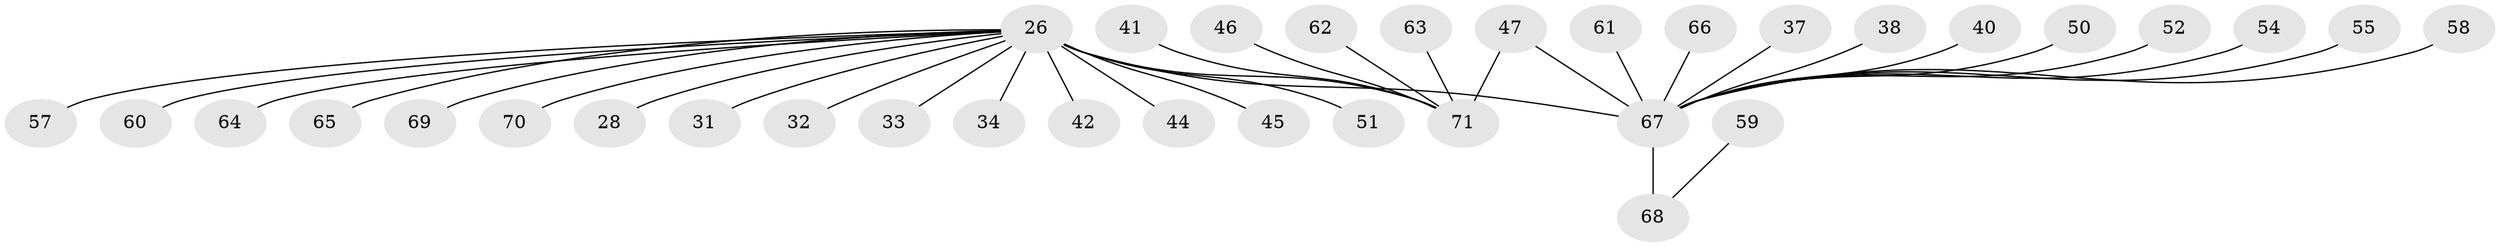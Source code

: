 // original degree distribution, {20: 0.014084507042253521, 3: 0.14084507042253522, 8: 0.014084507042253521, 15: 0.014084507042253521, 2: 0.18309859154929578, 1: 0.5211267605633803, 5: 0.028169014084507043, 4: 0.056338028169014086, 6: 0.028169014084507043}
// Generated by graph-tools (version 1.1) at 2025/47/03/09/25 04:47:51]
// undirected, 35 vertices, 35 edges
graph export_dot {
graph [start="1"]
  node [color=gray90,style=filled];
  26 [super="+21+24+22+7+13+23"];
  28;
  31;
  32 [super="+29"];
  33;
  34;
  37;
  38;
  40 [super="+19+39"];
  41;
  42;
  44 [super="+36"];
  45 [super="+35"];
  46;
  47 [super="+2"];
  50;
  51;
  52;
  54;
  55 [super="+49"];
  57;
  58 [super="+53"];
  59;
  60;
  61;
  62;
  63;
  64;
  65;
  66;
  67 [super="+1+43+17"];
  68 [super="+6+11+56"];
  69;
  70;
  71 [super="+48+9+27"];
  26 -- 33;
  26 -- 71 [weight=5];
  26 -- 67 [weight=6];
  26 -- 64;
  26 -- 65;
  26 -- 69;
  26 -- 70;
  26 -- 31;
  26 -- 34;
  26 -- 42;
  26 -- 51;
  26 -- 57;
  26 -- 60;
  26 -- 28;
  26 -- 32;
  26 -- 45;
  26 -- 44;
  37 -- 67;
  38 -- 67;
  40 -- 67;
  41 -- 71;
  46 -- 71;
  47 -- 71 [weight=2];
  47 -- 67 [weight=2];
  50 -- 67;
  52 -- 67;
  54 -- 67;
  55 -- 67;
  58 -- 67;
  59 -- 68;
  61 -- 67;
  62 -- 71;
  63 -- 71;
  66 -- 67;
  67 -- 68 [weight=2];
}
